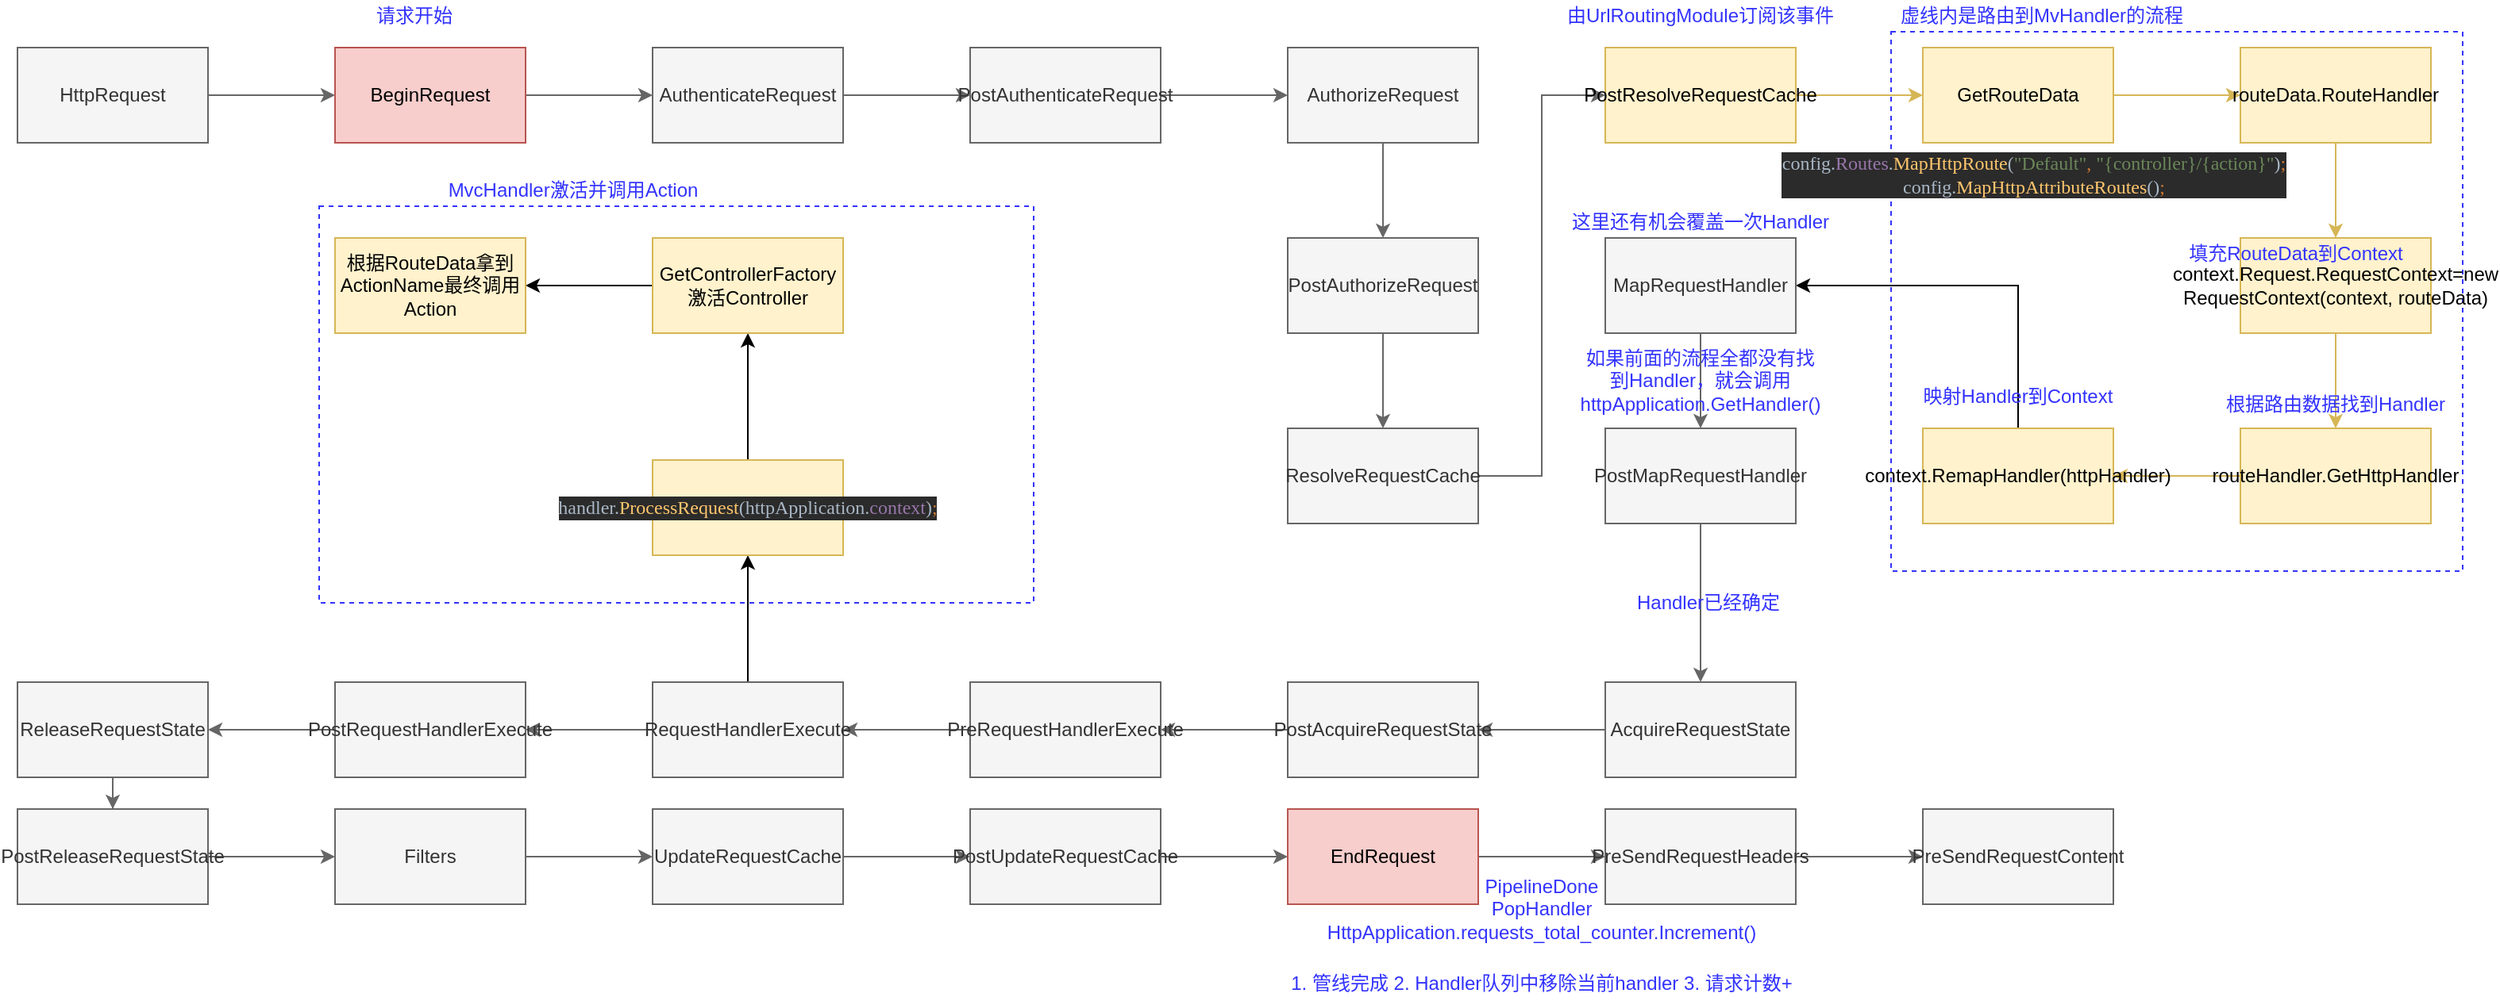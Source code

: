 <mxfile version="12.0.2" type="github" pages="1"><diagram id="ivOXmlOyjrkixMczFJsX" name="Page-1"><mxGraphModel dx="1426" dy="721" grid="1" gridSize="10" guides="1" tooltips="1" connect="1" arrows="1" fold="1" page="1" pageScale="1" pageWidth="1600" pageHeight="900" math="0" shadow="0"><root><mxCell id="0"/><mxCell id="1" parent="0"/><mxCell id="cHqAUBJOy2fZtPv6QNGA-51" value="" style="rounded=0;whiteSpace=wrap;html=1;fillColor=none;dashed=1;strokeColor=#3333FF;" vertex="1" parent="1"><mxGeometry x="1220" y="30" width="360" height="340" as="geometry"/></mxCell><mxCell id="wByduMAvmVtDEDCS51Q_-6" value="" style="edgeStyle=orthogonalEdgeStyle;rounded=0;orthogonalLoop=1;jettySize=auto;html=1;fillColor=#f5f5f5;strokeColor=#666666;" parent="1" source="wByduMAvmVtDEDCS51Q_-4" target="wByduMAvmVtDEDCS51Q_-5" edge="1"><mxGeometry relative="1" as="geometry"/></mxCell><mxCell id="wByduMAvmVtDEDCS51Q_-4" value="HttpRequest" style="rounded=0;whiteSpace=wrap;html=1;fillColor=#f5f5f5;align=center;strokeColor=#666666;fontColor=#333333;" parent="1" vertex="1"><mxGeometry x="40" y="40" width="120" height="60" as="geometry"/></mxCell><mxCell id="wByduMAvmVtDEDCS51Q_-8" value="" style="edgeStyle=orthogonalEdgeStyle;rounded=0;orthogonalLoop=1;jettySize=auto;html=1;fillColor=#f5f5f5;strokeColor=#666666;" parent="1" source="wByduMAvmVtDEDCS51Q_-5" target="wByduMAvmVtDEDCS51Q_-7" edge="1"><mxGeometry relative="1" as="geometry"/></mxCell><mxCell id="wByduMAvmVtDEDCS51Q_-5" value="BeginRequest" style="rounded=0;whiteSpace=wrap;html=1;fillColor=#f8cecc;align=center;strokeColor=#b85450;" parent="1" vertex="1"><mxGeometry x="240" y="40" width="120" height="60" as="geometry"/></mxCell><mxCell id="wByduMAvmVtDEDCS51Q_-10" value="" style="edgeStyle=orthogonalEdgeStyle;rounded=0;orthogonalLoop=1;jettySize=auto;html=1;fillColor=#f5f5f5;strokeColor=#666666;" parent="1" source="wByduMAvmVtDEDCS51Q_-7" target="wByduMAvmVtDEDCS51Q_-9" edge="1"><mxGeometry relative="1" as="geometry"/></mxCell><mxCell id="wByduMAvmVtDEDCS51Q_-7" value="AuthenticateRequest" style="rounded=0;whiteSpace=wrap;html=1;fillColor=#f5f5f5;align=center;strokeColor=#666666;fontColor=#333333;" parent="1" vertex="1"><mxGeometry x="440" y="40" width="120" height="60" as="geometry"/></mxCell><mxCell id="wByduMAvmVtDEDCS51Q_-12" value="" style="edgeStyle=orthogonalEdgeStyle;rounded=0;orthogonalLoop=1;jettySize=auto;html=1;fillColor=#f5f5f5;strokeColor=#666666;" parent="1" source="wByduMAvmVtDEDCS51Q_-9" target="wByduMAvmVtDEDCS51Q_-11" edge="1"><mxGeometry relative="1" as="geometry"/></mxCell><mxCell id="wByduMAvmVtDEDCS51Q_-9" value="PostAuthenticateRequest" style="rounded=0;whiteSpace=wrap;html=1;fillColor=#f5f5f5;align=center;strokeColor=#666666;fontColor=#333333;" parent="1" vertex="1"><mxGeometry x="640" y="40" width="120" height="60" as="geometry"/></mxCell><mxCell id="cHqAUBJOy2fZtPv6QNGA-33" value="" style="edgeStyle=orthogonalEdgeStyle;rounded=0;orthogonalLoop=1;jettySize=auto;html=1;fillColor=#f5f5f5;strokeColor=#666666;" edge="1" parent="1" source="wByduMAvmVtDEDCS51Q_-11" target="wByduMAvmVtDEDCS51Q_-13"><mxGeometry relative="1" as="geometry"/></mxCell><mxCell id="wByduMAvmVtDEDCS51Q_-11" value="AuthorizeRequest" style="rounded=0;whiteSpace=wrap;html=1;fillColor=#f5f5f5;align=center;strokeColor=#666666;fontColor=#333333;" parent="1" vertex="1"><mxGeometry x="840" y="40" width="120" height="60" as="geometry"/></mxCell><mxCell id="cHqAUBJOy2fZtPv6QNGA-34" value="" style="edgeStyle=orthogonalEdgeStyle;rounded=0;orthogonalLoop=1;jettySize=auto;html=1;fillColor=#f5f5f5;strokeColor=#666666;" edge="1" parent="1" source="wByduMAvmVtDEDCS51Q_-13" target="wByduMAvmVtDEDCS51Q_-16"><mxGeometry relative="1" as="geometry"/></mxCell><mxCell id="wByduMAvmVtDEDCS51Q_-13" value="PostAuthorizeRequest" style="rounded=0;whiteSpace=wrap;html=1;fillColor=#f5f5f5;align=center;strokeColor=#666666;fontColor=#333333;" parent="1" vertex="1"><mxGeometry x="840" y="160" width="120" height="60" as="geometry"/></mxCell><mxCell id="cHqAUBJOy2fZtPv6QNGA-35" style="edgeStyle=orthogonalEdgeStyle;rounded=0;orthogonalLoop=1;jettySize=auto;html=1;entryX=0;entryY=0.5;entryDx=0;entryDy=0;fillColor=#f5f5f5;strokeColor=#666666;" edge="1" parent="1" source="wByduMAvmVtDEDCS51Q_-16" target="wByduMAvmVtDEDCS51Q_-18"><mxGeometry relative="1" as="geometry"/></mxCell><mxCell id="wByduMAvmVtDEDCS51Q_-16" value="ResolveRequestCache" style="rounded=0;whiteSpace=wrap;html=1;fillColor=#f5f5f5;align=center;strokeColor=#666666;fontColor=#333333;" parent="1" vertex="1"><mxGeometry x="840" y="280" width="120" height="60" as="geometry"/></mxCell><mxCell id="cHqAUBJOy2fZtPv6QNGA-38" value="" style="edgeStyle=orthogonalEdgeStyle;rounded=0;orthogonalLoop=1;jettySize=auto;html=1;fillColor=#fff2cc;strokeColor=#d6b656;" edge="1" parent="1" source="wByduMAvmVtDEDCS51Q_-18" target="cHqAUBJOy2fZtPv6QNGA-37"><mxGeometry relative="1" as="geometry"/></mxCell><mxCell id="wByduMAvmVtDEDCS51Q_-18" value="PostResolveRequestCache" style="rounded=0;whiteSpace=wrap;html=1;fillColor=#fff2cc;align=center;strokeColor=#d6b656;" parent="1" vertex="1"><mxGeometry x="1040" y="40" width="120" height="60" as="geometry"/></mxCell><mxCell id="cHqAUBJOy2fZtPv6QNGA-40" value="" style="edgeStyle=orthogonalEdgeStyle;rounded=0;orthogonalLoop=1;jettySize=auto;html=1;fillColor=#fff2cc;strokeColor=#d6b656;" edge="1" parent="1" source="cHqAUBJOy2fZtPv6QNGA-37" target="cHqAUBJOy2fZtPv6QNGA-39"><mxGeometry relative="1" as="geometry"/></mxCell><mxCell id="cHqAUBJOy2fZtPv6QNGA-37" value="GetRouteData" style="rounded=0;whiteSpace=wrap;html=1;fillColor=#fff2cc;align=center;strokeColor=#d6b656;" vertex="1" parent="1"><mxGeometry x="1240" y="40" width="120" height="60" as="geometry"/></mxCell><mxCell id="cHqAUBJOy2fZtPv6QNGA-42" value="" style="edgeStyle=orthogonalEdgeStyle;rounded=0;orthogonalLoop=1;jettySize=auto;html=1;fillColor=#fff2cc;strokeColor=#d6b656;" edge="1" parent="1" source="cHqAUBJOy2fZtPv6QNGA-39" target="cHqAUBJOy2fZtPv6QNGA-41"><mxGeometry relative="1" as="geometry"/></mxCell><mxCell id="cHqAUBJOy2fZtPv6QNGA-39" value="routeData.RouteHandler" style="rounded=0;whiteSpace=wrap;html=1;fillColor=#fff2cc;align=center;strokeColor=#d6b656;" vertex="1" parent="1"><mxGeometry x="1440" y="40" width="120" height="60" as="geometry"/></mxCell><mxCell id="cHqAUBJOy2fZtPv6QNGA-44" value="" style="edgeStyle=orthogonalEdgeStyle;rounded=0;orthogonalLoop=1;jettySize=auto;html=1;fillColor=#fff2cc;strokeColor=#d6b656;" edge="1" parent="1" source="cHqAUBJOy2fZtPv6QNGA-41" target="cHqAUBJOy2fZtPv6QNGA-43"><mxGeometry relative="1" as="geometry"/></mxCell><mxCell id="cHqAUBJOy2fZtPv6QNGA-41" value="context.Request.RequestContext=new RequestContext(context, routeData)" style="rounded=0;whiteSpace=wrap;html=1;fillColor=#fff2cc;align=center;strokeColor=#d6b656;" vertex="1" parent="1"><mxGeometry x="1440" y="160" width="120" height="60" as="geometry"/></mxCell><mxCell id="cHqAUBJOy2fZtPv6QNGA-46" value="" style="edgeStyle=orthogonalEdgeStyle;rounded=0;orthogonalLoop=1;jettySize=auto;html=1;fillColor=#fff2cc;strokeColor=#d6b656;" edge="1" parent="1" source="cHqAUBJOy2fZtPv6QNGA-43" target="cHqAUBJOy2fZtPv6QNGA-45"><mxGeometry relative="1" as="geometry"/></mxCell><mxCell id="cHqAUBJOy2fZtPv6QNGA-43" value="routeHandler.GetHttpHandler" style="rounded=0;whiteSpace=wrap;html=1;fillColor=#fff2cc;align=center;strokeColor=#d6b656;" vertex="1" parent="1"><mxGeometry x="1440" y="280" width="120" height="60" as="geometry"/></mxCell><mxCell id="cHqAUBJOy2fZtPv6QNGA-49" style="edgeStyle=orthogonalEdgeStyle;rounded=0;orthogonalLoop=1;jettySize=auto;html=1;entryX=1;entryY=0.5;entryDx=0;entryDy=0;" edge="1" parent="1" source="cHqAUBJOy2fZtPv6QNGA-45" target="cHqAUBJOy2fZtPv6QNGA-3"><mxGeometry relative="1" as="geometry"><Array as="points"><mxPoint x="1300" y="190"/></Array></mxGeometry></mxCell><mxCell id="cHqAUBJOy2fZtPv6QNGA-45" value="context.RemapHandler(httpHandler)" style="rounded=0;whiteSpace=wrap;html=1;fillColor=#fff2cc;align=center;strokeColor=#d6b656;" vertex="1" parent="1"><mxGeometry x="1240" y="280" width="120" height="60" as="geometry"/></mxCell><mxCell id="cHqAUBJOy2fZtPv6QNGA-6" value="" style="edgeStyle=orthogonalEdgeStyle;rounded=0;orthogonalLoop=1;jettySize=auto;html=1;fillColor=#f5f5f5;strokeColor=#666666;" edge="1" parent="1" source="cHqAUBJOy2fZtPv6QNGA-3" target="cHqAUBJOy2fZtPv6QNGA-5"><mxGeometry relative="1" as="geometry"/></mxCell><mxCell id="cHqAUBJOy2fZtPv6QNGA-3" value="MapRequestHandler" style="rounded=0;whiteSpace=wrap;html=1;fillColor=#f5f5f5;align=center;strokeColor=#666666;fontColor=#333333;" vertex="1" parent="1"><mxGeometry x="1040" y="160" width="120" height="60" as="geometry"/></mxCell><mxCell id="cHqAUBJOy2fZtPv6QNGA-8" value="" style="edgeStyle=orthogonalEdgeStyle;rounded=0;orthogonalLoop=1;jettySize=auto;html=1;fillColor=#f5f5f5;strokeColor=#666666;" edge="1" parent="1" source="cHqAUBJOy2fZtPv6QNGA-5" target="cHqAUBJOy2fZtPv6QNGA-7"><mxGeometry relative="1" as="geometry"/></mxCell><mxCell id="cHqAUBJOy2fZtPv6QNGA-5" value="PostMapRequestHandler" style="rounded=0;whiteSpace=wrap;html=1;fillColor=#f5f5f5;align=center;strokeColor=#666666;fontColor=#333333;" vertex="1" parent="1"><mxGeometry x="1040" y="280" width="120" height="60" as="geometry"/></mxCell><mxCell id="cHqAUBJOy2fZtPv6QNGA-10" value="" style="edgeStyle=orthogonalEdgeStyle;rounded=0;orthogonalLoop=1;jettySize=auto;html=1;fillColor=#f5f5f5;strokeColor=#666666;" edge="1" parent="1" source="cHqAUBJOy2fZtPv6QNGA-7" target="cHqAUBJOy2fZtPv6QNGA-9"><mxGeometry relative="1" as="geometry"/></mxCell><mxCell id="cHqAUBJOy2fZtPv6QNGA-7" value="AcquireRequestState" style="rounded=0;whiteSpace=wrap;html=1;fillColor=#f5f5f5;align=center;strokeColor=#666666;fontColor=#333333;" vertex="1" parent="1"><mxGeometry x="1040" y="440" width="120" height="60" as="geometry"/></mxCell><mxCell id="cHqAUBJOy2fZtPv6QNGA-12" value="" style="edgeStyle=orthogonalEdgeStyle;rounded=0;orthogonalLoop=1;jettySize=auto;html=1;fillColor=#f5f5f5;strokeColor=#666666;" edge="1" parent="1" source="cHqAUBJOy2fZtPv6QNGA-9" target="cHqAUBJOy2fZtPv6QNGA-11"><mxGeometry relative="1" as="geometry"/></mxCell><mxCell id="cHqAUBJOy2fZtPv6QNGA-9" value="PostAcquireRequestState" style="rounded=0;whiteSpace=wrap;html=1;fillColor=#f5f5f5;align=center;strokeColor=#666666;fontColor=#333333;" vertex="1" parent="1"><mxGeometry x="840" y="440" width="120" height="60" as="geometry"/></mxCell><mxCell id="cHqAUBJOy2fZtPv6QNGA-14" value="" style="edgeStyle=orthogonalEdgeStyle;rounded=0;orthogonalLoop=1;jettySize=auto;html=1;fillColor=#f5f5f5;strokeColor=#666666;" edge="1" parent="1" source="cHqAUBJOy2fZtPv6QNGA-11" target="cHqAUBJOy2fZtPv6QNGA-13"><mxGeometry relative="1" as="geometry"/></mxCell><mxCell id="cHqAUBJOy2fZtPv6QNGA-11" value="PreRequestHandlerExecute" style="rounded=0;whiteSpace=wrap;html=1;fillColor=#f5f5f5;align=center;strokeColor=#666666;fontColor=#333333;" vertex="1" parent="1"><mxGeometry x="640" y="440" width="120" height="60" as="geometry"/></mxCell><mxCell id="cHqAUBJOy2fZtPv6QNGA-16" value="" style="edgeStyle=orthogonalEdgeStyle;rounded=0;orthogonalLoop=1;jettySize=auto;html=1;fillColor=#f5f5f5;strokeColor=#666666;" edge="1" parent="1" source="cHqAUBJOy2fZtPv6QNGA-13" target="cHqAUBJOy2fZtPv6QNGA-15"><mxGeometry relative="1" as="geometry"/></mxCell><mxCell id="cHqAUBJOy2fZtPv6QNGA-58" value="" style="edgeStyle=orthogonalEdgeStyle;rounded=0;orthogonalLoop=1;jettySize=auto;html=1;fontColor=#3333FF;" edge="1" parent="1" source="cHqAUBJOy2fZtPv6QNGA-13" target="cHqAUBJOy2fZtPv6QNGA-57"><mxGeometry relative="1" as="geometry"/></mxCell><mxCell id="cHqAUBJOy2fZtPv6QNGA-13" value="RequestHandlerExecute" style="rounded=0;whiteSpace=wrap;html=1;fillColor=#f5f5f5;align=center;strokeColor=#666666;fontColor=#333333;" vertex="1" parent="1"><mxGeometry x="440" y="440" width="120" height="60" as="geometry"/></mxCell><mxCell id="cHqAUBJOy2fZtPv6QNGA-60" value="" style="edgeStyle=orthogonalEdgeStyle;rounded=0;orthogonalLoop=1;jettySize=auto;html=1;fontColor=#3333FF;" edge="1" parent="1" source="cHqAUBJOy2fZtPv6QNGA-57"><mxGeometry relative="1" as="geometry"><mxPoint x="500" y="220" as="targetPoint"/></mxGeometry></mxCell><mxCell id="cHqAUBJOy2fZtPv6QNGA-57" value="&lt;pre style=&quot;background-color: #2b2b2b ; color: #a9b7c6 ; font-family: &amp;#34;menlo&amp;#34; ; font-size: 9.0pt&quot;&gt;handler.&lt;span style=&quot;color: #ffc66d&quot;&gt;ProcessRequest&lt;/span&gt;(httpApplication.&lt;span style=&quot;color: #9876aa&quot;&gt;context&lt;/span&gt;)&lt;span style=&quot;color: #cc7832&quot;&gt;;&lt;/span&gt;&lt;/pre&gt;" style="rounded=0;whiteSpace=wrap;html=1;fillColor=#fff2cc;align=center;strokeColor=#d6b656;" vertex="1" parent="1"><mxGeometry x="440" y="300" width="120" height="60" as="geometry"/></mxCell><mxCell id="cHqAUBJOy2fZtPv6QNGA-18" value="" style="edgeStyle=orthogonalEdgeStyle;rounded=0;orthogonalLoop=1;jettySize=auto;html=1;fillColor=#f5f5f5;strokeColor=#666666;" edge="1" parent="1" source="cHqAUBJOy2fZtPv6QNGA-15" target="cHqAUBJOy2fZtPv6QNGA-17"><mxGeometry relative="1" as="geometry"/></mxCell><mxCell id="cHqAUBJOy2fZtPv6QNGA-15" value="PostRequestHandlerExecute" style="rounded=0;whiteSpace=wrap;html=1;fillColor=#f5f5f5;align=center;strokeColor=#666666;fontColor=#333333;" vertex="1" parent="1"><mxGeometry x="240" y="440" width="120" height="60" as="geometry"/></mxCell><mxCell id="cHqAUBJOy2fZtPv6QNGA-20" value="" style="edgeStyle=orthogonalEdgeStyle;rounded=0;orthogonalLoop=1;jettySize=auto;html=1;fillColor=#f5f5f5;strokeColor=#666666;" edge="1" parent="1" source="cHqAUBJOy2fZtPv6QNGA-17" target="cHqAUBJOy2fZtPv6QNGA-19"><mxGeometry relative="1" as="geometry"/></mxCell><mxCell id="cHqAUBJOy2fZtPv6QNGA-17" value="ReleaseRequestState" style="rounded=0;whiteSpace=wrap;html=1;fillColor=#f5f5f5;align=center;strokeColor=#666666;fontColor=#333333;" vertex="1" parent="1"><mxGeometry x="40" y="440" width="120" height="60" as="geometry"/></mxCell><mxCell id="cHqAUBJOy2fZtPv6QNGA-22" value="" style="edgeStyle=orthogonalEdgeStyle;rounded=0;orthogonalLoop=1;jettySize=auto;html=1;fillColor=#f5f5f5;strokeColor=#666666;" edge="1" parent="1" source="cHqAUBJOy2fZtPv6QNGA-19" target="cHqAUBJOy2fZtPv6QNGA-21"><mxGeometry relative="1" as="geometry"/></mxCell><mxCell id="cHqAUBJOy2fZtPv6QNGA-19" value="PostReleaseRequestState" style="rounded=0;whiteSpace=wrap;html=1;fillColor=#f5f5f5;align=center;strokeColor=#666666;fontColor=#333333;" vertex="1" parent="1"><mxGeometry x="40" y="520" width="120" height="60" as="geometry"/></mxCell><mxCell id="cHqAUBJOy2fZtPv6QNGA-24" value="" style="edgeStyle=orthogonalEdgeStyle;rounded=0;orthogonalLoop=1;jettySize=auto;html=1;fillColor=#f5f5f5;strokeColor=#666666;" edge="1" parent="1" source="cHqAUBJOy2fZtPv6QNGA-21" target="cHqAUBJOy2fZtPv6QNGA-23"><mxGeometry relative="1" as="geometry"/></mxCell><mxCell id="cHqAUBJOy2fZtPv6QNGA-21" value="Filters" style="rounded=0;whiteSpace=wrap;html=1;fillColor=#f5f5f5;align=center;strokeColor=#666666;fontColor=#333333;" vertex="1" parent="1"><mxGeometry x="240" y="520" width="120" height="60" as="geometry"/></mxCell><mxCell id="cHqAUBJOy2fZtPv6QNGA-26" value="" style="edgeStyle=orthogonalEdgeStyle;rounded=0;orthogonalLoop=1;jettySize=auto;html=1;fillColor=#f5f5f5;strokeColor=#666666;" edge="1" parent="1" source="cHqAUBJOy2fZtPv6QNGA-23" target="cHqAUBJOy2fZtPv6QNGA-25"><mxGeometry relative="1" as="geometry"/></mxCell><mxCell id="cHqAUBJOy2fZtPv6QNGA-23" value="UpdateRequestCache" style="rounded=0;whiteSpace=wrap;html=1;fillColor=#f5f5f5;align=center;strokeColor=#666666;fontColor=#333333;" vertex="1" parent="1"><mxGeometry x="440" y="520" width="120" height="60" as="geometry"/></mxCell><mxCell id="cHqAUBJOy2fZtPv6QNGA-28" value="" style="edgeStyle=orthogonalEdgeStyle;rounded=0;orthogonalLoop=1;jettySize=auto;html=1;fillColor=#f5f5f5;strokeColor=#666666;" edge="1" parent="1" source="cHqAUBJOy2fZtPv6QNGA-25" target="cHqAUBJOy2fZtPv6QNGA-27"><mxGeometry relative="1" as="geometry"/></mxCell><mxCell id="cHqAUBJOy2fZtPv6QNGA-25" value="PostUpdateRequestCache" style="rounded=0;whiteSpace=wrap;html=1;fillColor=#f5f5f5;align=center;strokeColor=#666666;fontColor=#333333;" vertex="1" parent="1"><mxGeometry x="640" y="520" width="120" height="60" as="geometry"/></mxCell><mxCell id="cHqAUBJOy2fZtPv6QNGA-30" value="" style="edgeStyle=orthogonalEdgeStyle;rounded=0;orthogonalLoop=1;jettySize=auto;html=1;fillColor=#f5f5f5;strokeColor=#666666;" edge="1" parent="1" source="cHqAUBJOy2fZtPv6QNGA-27" target="cHqAUBJOy2fZtPv6QNGA-29"><mxGeometry relative="1" as="geometry"/></mxCell><mxCell id="cHqAUBJOy2fZtPv6QNGA-27" value="EndRequest" style="rounded=0;whiteSpace=wrap;html=1;fillColor=#f8cecc;align=center;strokeColor=#b85450;" vertex="1" parent="1"><mxGeometry x="840" y="520" width="120" height="60" as="geometry"/></mxCell><mxCell id="cHqAUBJOy2fZtPv6QNGA-32" value="" style="edgeStyle=orthogonalEdgeStyle;rounded=0;orthogonalLoop=1;jettySize=auto;html=1;fillColor=#f5f5f5;strokeColor=#666666;" edge="1" parent="1" source="cHqAUBJOy2fZtPv6QNGA-29" target="cHqAUBJOy2fZtPv6QNGA-31"><mxGeometry relative="1" as="geometry"/></mxCell><mxCell id="cHqAUBJOy2fZtPv6QNGA-29" value="PreSendRequestHeaders" style="rounded=0;whiteSpace=wrap;html=1;fillColor=#f5f5f5;align=center;strokeColor=#666666;fontColor=#333333;" vertex="1" parent="1"><mxGeometry x="1040" y="520" width="120" height="60" as="geometry"/></mxCell><mxCell id="cHqAUBJOy2fZtPv6QNGA-31" value="PreSendRequestContent" style="rounded=0;whiteSpace=wrap;html=1;fillColor=#f5f5f5;align=center;strokeColor=#666666;fontColor=#333333;" vertex="1" parent="1"><mxGeometry x="1240" y="520" width="120" height="60" as="geometry"/></mxCell><mxCell id="cHqAUBJOy2fZtPv6QNGA-52" value="&lt;pre style=&quot;background-color: #2b2b2b ; color: #a9b7c6 ; font-family: &amp;#34;menlo&amp;#34; ; font-size: 9.0pt&quot;&gt;config.&lt;span style=&quot;color: #9876aa&quot;&gt;Routes&lt;/span&gt;.&lt;span style=&quot;color: #ffc66d&quot;&gt;MapHttpRoute&lt;/span&gt;(&lt;span style=&quot;color: #6a8759&quot;&gt;&quot;Default&quot;&lt;/span&gt;&lt;span style=&quot;color: #cc7832&quot;&gt;, &lt;/span&gt;&lt;span style=&quot;color: #6a8759&quot;&gt;&quot;{controller}/{action}&quot;&lt;/span&gt;)&lt;span style=&quot;color: #cc7832&quot;&gt;;&lt;/span&gt;&lt;span style=&quot;color: #cc7832&quot;&gt;&lt;br&gt;&lt;/span&gt;config.&lt;span style=&quot;color: #ffc66d&quot;&gt;MapHttpAttributeRoutes&lt;/span&gt;()&lt;span style=&quot;color: #cc7832&quot;&gt;;&lt;/span&gt;&lt;/pre&gt;" style="text;html=1;strokeColor=none;fillColor=none;align=center;verticalAlign=middle;whiteSpace=wrap;rounded=0;dashed=1;" vertex="1" parent="1"><mxGeometry x="1230" y="110" width="160" height="20" as="geometry"/></mxCell><mxCell id="cHqAUBJOy2fZtPv6QNGA-55" value="虚线内是路由到MvHandler的流程" style="text;html=1;strokeColor=none;fillColor=none;align=center;verticalAlign=middle;whiteSpace=wrap;rounded=0;dashed=1;fontColor=#3333FF;" vertex="1" parent="1"><mxGeometry x="1220" y="10" width="190" height="20" as="geometry"/></mxCell><mxCell id="cHqAUBJOy2fZtPv6QNGA-56" value="如果前面的流程全都没有找到Handler，就会调用&lt;br&gt;httpApplication.GetHandler()" style="text;html=1;strokeColor=none;fillColor=none;align=center;verticalAlign=middle;whiteSpace=wrap;rounded=0;dashed=1;fontColor=#3333FF;" vertex="1" parent="1"><mxGeometry x="1080" y="240" width="40" height="20" as="geometry"/></mxCell><mxCell id="cHqAUBJOy2fZtPv6QNGA-63" value="" style="edgeStyle=orthogonalEdgeStyle;rounded=0;orthogonalLoop=1;jettySize=auto;html=1;fontColor=#3333FF;" edge="1" parent="1" source="cHqAUBJOy2fZtPv6QNGA-61" target="cHqAUBJOy2fZtPv6QNGA-62"><mxGeometry relative="1" as="geometry"/></mxCell><mxCell id="cHqAUBJOy2fZtPv6QNGA-61" value="GetControllerFactory激活Controller" style="rounded=0;whiteSpace=wrap;html=1;fillColor=#fff2cc;align=center;strokeColor=#d6b656;" vertex="1" parent="1"><mxGeometry x="440" y="160" width="120" height="60" as="geometry"/></mxCell><mxCell id="cHqAUBJOy2fZtPv6QNGA-62" value="根据RouteData拿到ActionName最终调用Action" style="rounded=0;whiteSpace=wrap;html=1;fillColor=#fff2cc;align=center;strokeColor=#d6b656;" vertex="1" parent="1"><mxGeometry x="240" y="160" width="120" height="60" as="geometry"/></mxCell><mxCell id="cHqAUBJOy2fZtPv6QNGA-65" value="由UrlRoutingModule订阅该事件" style="text;html=1;strokeColor=none;fillColor=none;align=center;verticalAlign=middle;whiteSpace=wrap;rounded=0;dashed=1;fontColor=#3333FF;" vertex="1" parent="1"><mxGeometry x="1010" y="10" width="180" height="20" as="geometry"/></mxCell><mxCell id="cHqAUBJOy2fZtPv6QNGA-67" value="Handler已经确定" style="text;html=1;strokeColor=none;fillColor=none;align=center;verticalAlign=middle;whiteSpace=wrap;rounded=0;dashed=1;fontColor=#3333FF;" vertex="1" parent="1"><mxGeometry x="1010" y="380" width="190" height="20" as="geometry"/></mxCell><mxCell id="cHqAUBJOy2fZtPv6QNGA-68" value="请求开始" style="text;html=1;strokeColor=none;fillColor=none;align=center;verticalAlign=middle;whiteSpace=wrap;rounded=0;dashed=1;fontColor=#3333FF;" vertex="1" parent="1"><mxGeometry x="260" y="10" width="60" height="20" as="geometry"/></mxCell><mxCell id="cHqAUBJOy2fZtPv6QNGA-69" value="" style="rounded=0;whiteSpace=wrap;html=1;dashed=1;strokeColor=#3333FF;fillColor=none;fontColor=#3333FF;" vertex="1" parent="1"><mxGeometry x="230" y="140" width="450" height="250" as="geometry"/></mxCell><mxCell id="cHqAUBJOy2fZtPv6QNGA-70" value="MvcHandler激活并调用Action" style="text;html=1;strokeColor=none;fillColor=none;align=center;verticalAlign=middle;whiteSpace=wrap;rounded=0;dashed=1;fontColor=#3333FF;" vertex="1" parent="1"><mxGeometry x="300" y="120" width="180" height="20" as="geometry"/></mxCell><mxCell id="cHqAUBJOy2fZtPv6QNGA-71" value="填充RouteData到Context" style="text;html=1;strokeColor=none;fillColor=none;align=center;verticalAlign=middle;whiteSpace=wrap;rounded=0;dashed=1;fontColor=#3333FF;" vertex="1" parent="1"><mxGeometry x="1400" y="160" width="150" height="20" as="geometry"/></mxCell><mxCell id="cHqAUBJOy2fZtPv6QNGA-72" value="根据路由数据找到Handler" style="text;html=1;strokeColor=none;fillColor=none;align=center;verticalAlign=middle;whiteSpace=wrap;rounded=0;dashed=1;fontColor=#3333FF;" vertex="1" parent="1"><mxGeometry x="1420" y="255" width="160" height="20" as="geometry"/></mxCell><mxCell id="cHqAUBJOy2fZtPv6QNGA-73" value="映射Handler到Context" style="text;html=1;strokeColor=none;fillColor=none;align=center;verticalAlign=middle;whiteSpace=wrap;rounded=0;dashed=1;fontColor=#3333FF;" vertex="1" parent="1"><mxGeometry x="1220" y="250" width="160" height="20" as="geometry"/></mxCell><mxCell id="cHqAUBJOy2fZtPv6QNGA-74" value="这里还有机会覆盖一次Handler" style="text;html=1;strokeColor=none;fillColor=none;align=center;verticalAlign=middle;whiteSpace=wrap;rounded=0;dashed=1;fontColor=#3333FF;" vertex="1" parent="1"><mxGeometry x="1005" y="140" width="190" height="20" as="geometry"/></mxCell><mxCell id="cHqAUBJOy2fZtPv6QNGA-75" value="PipelineDone&lt;br&gt;PopHandler&lt;br&gt;HttpApplication.requests_total_counter.Increment()&lt;br&gt;&lt;br&gt;" style="text;html=1;strokeColor=none;fillColor=none;align=center;verticalAlign=middle;whiteSpace=wrap;rounded=0;dashed=1;fontColor=#3333FF;" vertex="1" parent="1"><mxGeometry x="980" y="580" width="40" height="20" as="geometry"/></mxCell><mxCell id="cHqAUBJOy2fZtPv6QNGA-77" value="1. 管线完成 2. Handler队列中移除当前handler 3. 请求计数+" style="text;html=1;strokeColor=none;fillColor=none;align=center;verticalAlign=middle;whiteSpace=wrap;rounded=0;dashed=1;fontColor=#3333FF;" vertex="1" parent="1"><mxGeometry x="840" y="620" width="320" height="20" as="geometry"/></mxCell></root></mxGraphModel></diagram></mxfile>